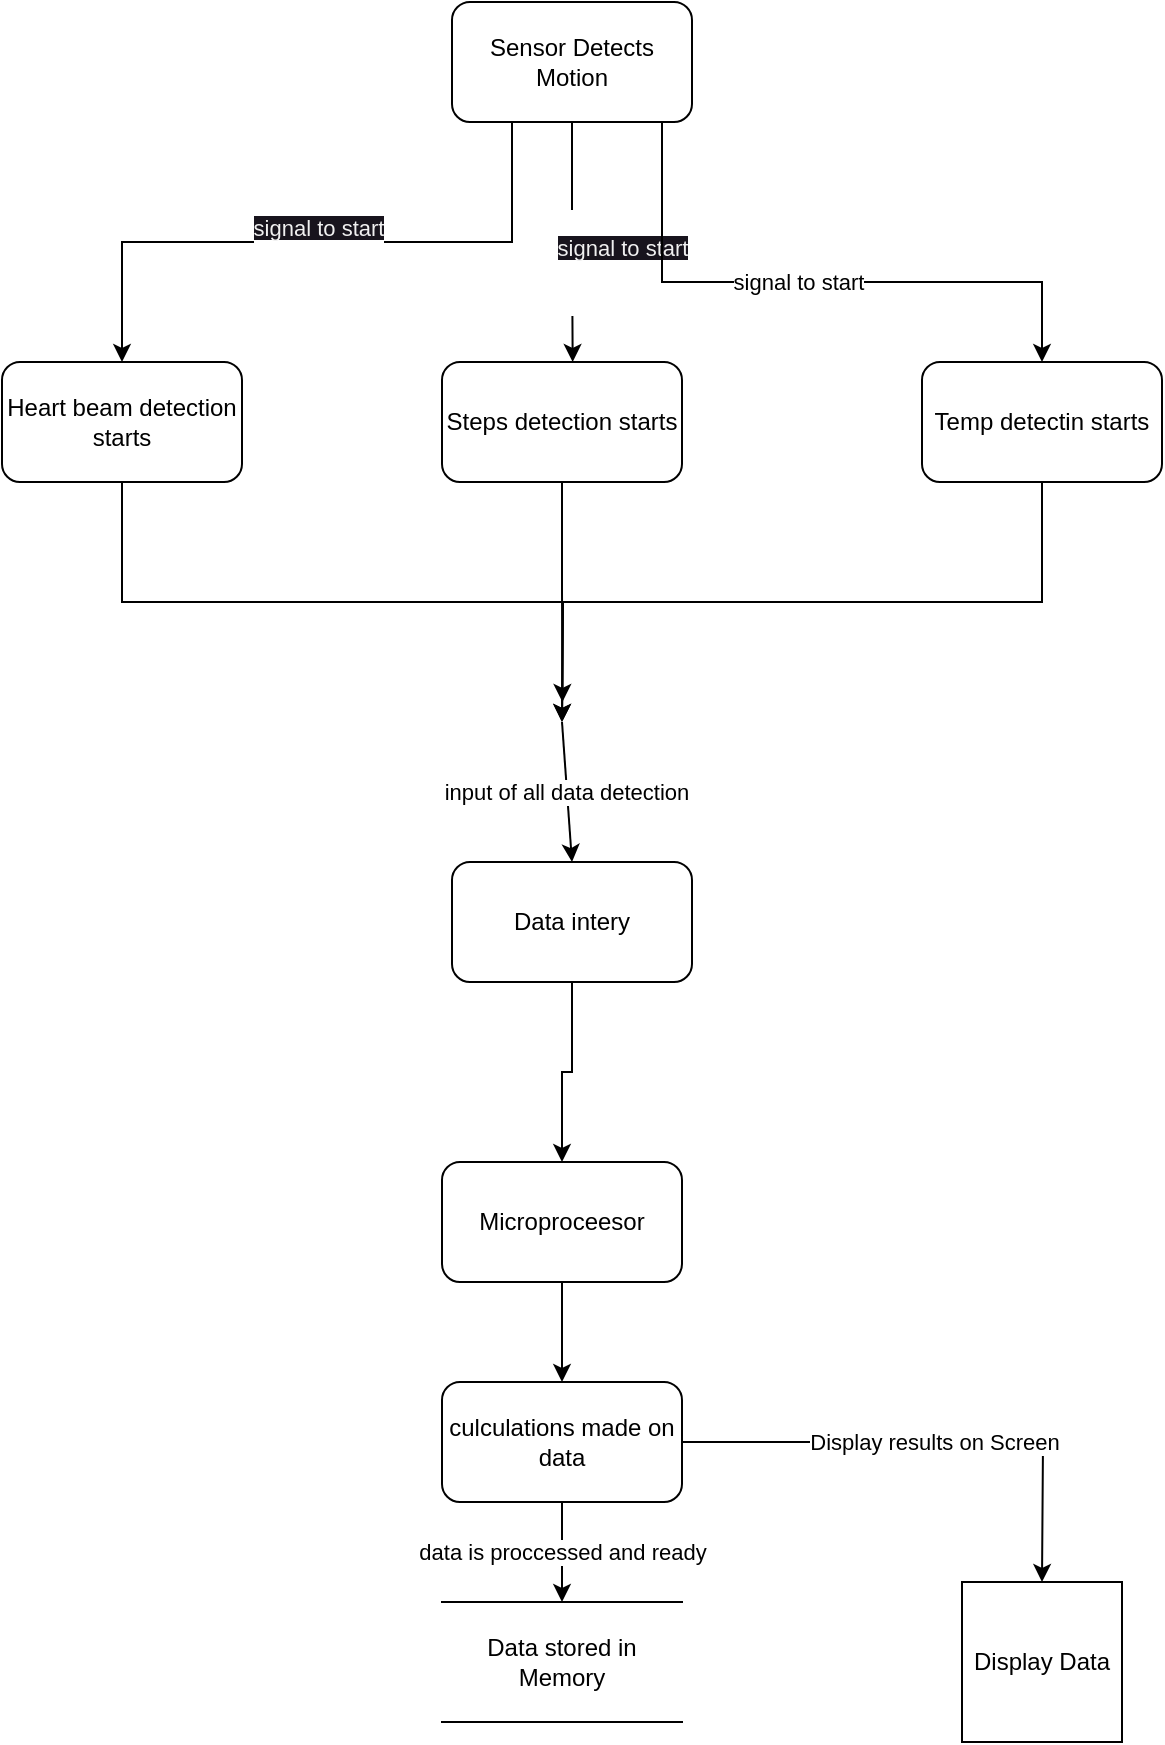 <mxfile version="21.3.7" type="device">
  <diagram name="Page-1" id="Ik96WvWI8btMwHQZkEZQ">
    <mxGraphModel dx="312" dy="562" grid="1" gridSize="10" guides="1" tooltips="1" connect="1" arrows="1" fold="1" page="1" pageScale="1" pageWidth="850" pageHeight="1100" math="0" shadow="0">
      <root>
        <mxCell id="0" />
        <mxCell id="1" parent="0" />
        <mxCell id="Ul13ssPY8gjsLb9pURpF-3" value="&#xa;&lt;span style=&quot;color: rgb(240, 240, 240); font-family: Helvetica; font-size: 11px; font-style: normal; font-variant-ligatures: normal; font-variant-caps: normal; font-weight: 400; letter-spacing: normal; orphans: 2; text-align: center; text-indent: 0px; text-transform: none; widows: 2; word-spacing: 0px; -webkit-text-stroke-width: 0px; background-color: rgb(24, 20, 29); text-decoration-thickness: initial; text-decoration-style: initial; text-decoration-color: initial; float: none; display: inline !important;&quot;&gt;signal to start&lt;/span&gt;&#xa;&#xa;" style="edgeStyle=orthogonalEdgeStyle;rounded=0;orthogonalLoop=1;jettySize=auto;html=1;exitX=0.5;exitY=1;exitDx=0;exitDy=0;" edge="1" parent="1" source="Ul13ssPY8gjsLb9pURpF-1">
          <mxGeometry x="0.169" y="24" relative="1" as="geometry">
            <mxPoint x="425.333" y="230" as="targetPoint" />
            <mxPoint as="offset" />
          </mxGeometry>
        </mxCell>
        <mxCell id="Ul13ssPY8gjsLb9pURpF-7" value="&#xa;&lt;span style=&quot;color: rgb(240, 240, 240); font-family: Helvetica; font-size: 11px; font-style: normal; font-variant-ligatures: normal; font-variant-caps: normal; font-weight: 400; letter-spacing: normal; orphans: 2; text-align: center; text-indent: 0px; text-transform: none; widows: 2; word-spacing: 0px; -webkit-text-stroke-width: 0px; background-color: rgb(24, 20, 29); text-decoration-thickness: initial; text-decoration-style: initial; text-decoration-color: initial; float: none; display: inline !important;&quot;&gt;signal to start&lt;/span&gt;&#xa;&#xa;" style="edgeStyle=orthogonalEdgeStyle;rounded=0;orthogonalLoop=1;jettySize=auto;html=1;exitX=0.25;exitY=1;exitDx=0;exitDy=0;entryX=0.5;entryY=0;entryDx=0;entryDy=0;" edge="1" parent="1" source="Ul13ssPY8gjsLb9pURpF-1" target="Ul13ssPY8gjsLb9pURpF-6">
          <mxGeometry relative="1" as="geometry" />
        </mxCell>
        <mxCell id="Ul13ssPY8gjsLb9pURpF-8" value="signal to start" style="edgeStyle=orthogonalEdgeStyle;rounded=0;orthogonalLoop=1;jettySize=auto;html=1;exitX=0.75;exitY=1;exitDx=0;exitDy=0;entryX=0.5;entryY=0;entryDx=0;entryDy=0;" edge="1" parent="1" source="Ul13ssPY8gjsLb9pURpF-1" target="Ul13ssPY8gjsLb9pURpF-5">
          <mxGeometry relative="1" as="geometry">
            <Array as="points">
              <mxPoint x="470" y="110" />
              <mxPoint x="470" y="190" />
              <mxPoint x="660" y="190" />
            </Array>
          </mxGeometry>
        </mxCell>
        <mxCell id="Ul13ssPY8gjsLb9pURpF-1" value="Sensor Detects Motion" style="rounded=1;whiteSpace=wrap;html=1;" vertex="1" parent="1">
          <mxGeometry x="365" y="50" width="120" height="60" as="geometry" />
        </mxCell>
        <mxCell id="Ul13ssPY8gjsLb9pURpF-12" style="edgeStyle=orthogonalEdgeStyle;rounded=0;orthogonalLoop=1;jettySize=auto;html=1;exitX=0.5;exitY=1;exitDx=0;exitDy=0;" edge="1" parent="1" source="Ul13ssPY8gjsLb9pURpF-4">
          <mxGeometry relative="1" as="geometry">
            <mxPoint x="420.222" y="400" as="targetPoint" />
          </mxGeometry>
        </mxCell>
        <mxCell id="Ul13ssPY8gjsLb9pURpF-4" value="Steps detection starts" style="rounded=1;whiteSpace=wrap;html=1;" vertex="1" parent="1">
          <mxGeometry x="360" y="230" width="120" height="60" as="geometry" />
        </mxCell>
        <mxCell id="Ul13ssPY8gjsLb9pURpF-9" style="edgeStyle=orthogonalEdgeStyle;rounded=0;orthogonalLoop=1;jettySize=auto;html=1;exitX=0.5;exitY=1;exitDx=0;exitDy=0;" edge="1" parent="1" source="Ul13ssPY8gjsLb9pURpF-5">
          <mxGeometry relative="1" as="geometry">
            <mxPoint x="420" y="410" as="targetPoint" />
          </mxGeometry>
        </mxCell>
        <mxCell id="Ul13ssPY8gjsLb9pURpF-5" value="Temp detectin starts" style="rounded=1;whiteSpace=wrap;html=1;" vertex="1" parent="1">
          <mxGeometry x="600" y="230" width="120" height="60" as="geometry" />
        </mxCell>
        <mxCell id="Ul13ssPY8gjsLb9pURpF-11" style="edgeStyle=orthogonalEdgeStyle;rounded=0;orthogonalLoop=1;jettySize=auto;html=1;exitX=0.5;exitY=1;exitDx=0;exitDy=0;" edge="1" parent="1" source="Ul13ssPY8gjsLb9pURpF-6">
          <mxGeometry relative="1" as="geometry">
            <mxPoint x="420" y="410" as="targetPoint" />
          </mxGeometry>
        </mxCell>
        <mxCell id="Ul13ssPY8gjsLb9pURpF-6" value="Heart beam detection starts" style="rounded=1;whiteSpace=wrap;html=1;" vertex="1" parent="1">
          <mxGeometry x="140" y="230" width="120" height="60" as="geometry" />
        </mxCell>
        <mxCell id="Ul13ssPY8gjsLb9pURpF-17" style="edgeStyle=orthogonalEdgeStyle;rounded=0;orthogonalLoop=1;jettySize=auto;html=1;exitX=0.5;exitY=1;exitDx=0;exitDy=0;" edge="1" parent="1" source="Ul13ssPY8gjsLb9pURpF-13" target="Ul13ssPY8gjsLb9pURpF-18">
          <mxGeometry relative="1" as="geometry">
            <mxPoint x="420" y="750" as="targetPoint" />
          </mxGeometry>
        </mxCell>
        <mxCell id="Ul13ssPY8gjsLb9pURpF-13" value="Microproceesor" style="rounded=1;whiteSpace=wrap;html=1;" vertex="1" parent="1">
          <mxGeometry x="360" y="630" width="120" height="60" as="geometry" />
        </mxCell>
        <mxCell id="Ul13ssPY8gjsLb9pURpF-15" value="Data stored in Memory" style="shape=partialRectangle;whiteSpace=wrap;html=1;left=0;right=0;fillColor=none;" vertex="1" parent="1">
          <mxGeometry x="360" y="850" width="120" height="60" as="geometry" />
        </mxCell>
        <mxCell id="Ul13ssPY8gjsLb9pURpF-19" value="data is proccessed and ready" style="edgeStyle=orthogonalEdgeStyle;rounded=0;orthogonalLoop=1;jettySize=auto;html=1;exitX=0.5;exitY=1;exitDx=0;exitDy=0;entryX=0.5;entryY=0;entryDx=0;entryDy=0;" edge="1" parent="1" source="Ul13ssPY8gjsLb9pURpF-18" target="Ul13ssPY8gjsLb9pURpF-15">
          <mxGeometry relative="1" as="geometry" />
        </mxCell>
        <mxCell id="Ul13ssPY8gjsLb9pURpF-21" value="Display results on Screen" style="edgeStyle=orthogonalEdgeStyle;rounded=0;orthogonalLoop=1;jettySize=auto;html=1;exitX=1;exitY=0.5;exitDx=0;exitDy=0;" edge="1" parent="1" source="Ul13ssPY8gjsLb9pURpF-18">
          <mxGeometry relative="1" as="geometry">
            <mxPoint x="660" y="840" as="targetPoint" />
          </mxGeometry>
        </mxCell>
        <mxCell id="Ul13ssPY8gjsLb9pURpF-18" value="culculations made on data" style="rounded=1;whiteSpace=wrap;html=1;" vertex="1" parent="1">
          <mxGeometry x="360" y="740" width="120" height="60" as="geometry" />
        </mxCell>
        <mxCell id="Ul13ssPY8gjsLb9pURpF-23" value="Display Data" style="whiteSpace=wrap;html=1;aspect=fixed;" vertex="1" parent="1">
          <mxGeometry x="620" y="840" width="80" height="80" as="geometry" />
        </mxCell>
        <mxCell id="Ul13ssPY8gjsLb9pURpF-25" style="edgeStyle=orthogonalEdgeStyle;rounded=0;orthogonalLoop=1;jettySize=auto;html=1;exitX=0.5;exitY=1;exitDx=0;exitDy=0;entryX=0.5;entryY=0;entryDx=0;entryDy=0;" edge="1" parent="1" source="Ul13ssPY8gjsLb9pURpF-24" target="Ul13ssPY8gjsLb9pURpF-13">
          <mxGeometry relative="1" as="geometry" />
        </mxCell>
        <mxCell id="Ul13ssPY8gjsLb9pURpF-24" value="Data intery" style="rounded=1;whiteSpace=wrap;html=1;" vertex="1" parent="1">
          <mxGeometry x="365" y="480" width="120" height="60" as="geometry" />
        </mxCell>
        <mxCell id="Ul13ssPY8gjsLb9pURpF-27" value="input of all data detection" style="endArrow=classic;html=1;rounded=0;entryX=0.5;entryY=0;entryDx=0;entryDy=0;" edge="1" parent="1" target="Ul13ssPY8gjsLb9pURpF-24">
          <mxGeometry relative="1" as="geometry">
            <mxPoint x="420" y="410" as="sourcePoint" />
            <mxPoint x="520" y="580" as="targetPoint" />
          </mxGeometry>
        </mxCell>
      </root>
    </mxGraphModel>
  </diagram>
</mxfile>
